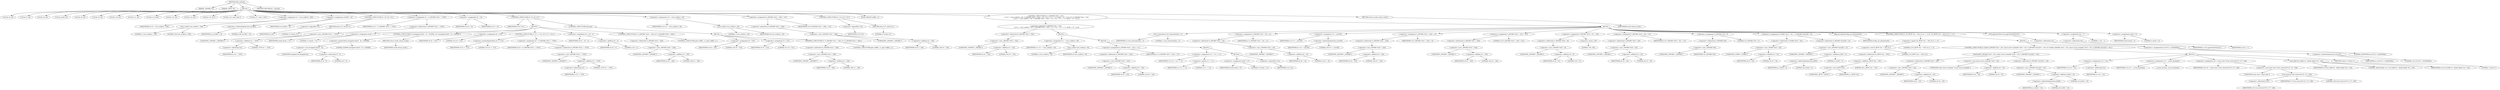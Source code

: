 digraph tftp_connect {  
"1000115" [label = "(METHOD,tftp_connect)" ]
"1000116" [label = "(PARAM,_DWORD *a1)" ]
"1000117" [label = "(PARAM,_BYTE *a2)" ]
"1000118" [label = "(BLOCK,,)" ]
"1000119" [label = "(LOCAL,v4: int)" ]
"1000120" [label = "(LOCAL,v5: int)" ]
"1000121" [label = "(LOCAL,v6: int)" ]
"1000122" [label = "(LOCAL,result: int)" ]
"1000123" [label = "(LOCAL,v8: int)" ]
"1000124" [label = "(LOCAL,v9: int)" ]
"1000125" [label = "(LOCAL,v10: int)" ]
"1000126" [label = "(LOCAL,v11: int)" ]
"1000127" [label = "(LOCAL,v12: bool)" ]
"1000128" [label = "(LOCAL,v13: int)" ]
"1000129" [label = "(LOCAL,v14: int)" ]
"1000130" [label = "(LOCAL,v15: int *)" ]
"1000131" [label = "(LOCAL,v16: const char *)" ]
"1000132" [label = "(LOCAL,v17: char [ 128 ])" ]
"1000133" [label = "(<operator>.assignment,v4 = Curl_ccalloc(1, 336))" ]
"1000134" [label = "(IDENTIFIER,v4,v4 = Curl_ccalloc(1, 336))" ]
"1000135" [label = "(Curl_ccalloc,Curl_ccalloc(1, 336))" ]
"1000136" [label = "(LITERAL,1,Curl_ccalloc(1, 336))" ]
"1000137" [label = "(LITERAL,336,Curl_ccalloc(1, 336))" ]
"1000138" [label = "(<operator>.assignment,a1[188] = v4)" ]
"1000139" [label = "(<operator>.indirectIndexAccess,a1[188])" ]
"1000140" [label = "(IDENTIFIER,a1,a1[188] = v4)" ]
"1000141" [label = "(LITERAL,188,a1[188] = v4)" ]
"1000142" [label = "(IDENTIFIER,v4,a1[188] = v4)" ]
"1000143" [label = "(CONTROL_STRUCTURE,if ( !v4 ),if ( !v4 ))" ]
"1000144" [label = "(<operator>.logicalNot,!v4)" ]
"1000145" [label = "(IDENTIFIER,v4,!v4)" ]
"1000146" [label = "(RETURN,return 27;,return 27;)" ]
"1000147" [label = "(LITERAL,27,return 27;)" ]
"1000148" [label = "(<operator>.assignment,v5 = *(_DWORD *)(*a1 + 1576))" ]
"1000149" [label = "(IDENTIFIER,v5,v5 = *(_DWORD *)(*a1 + 1576))" ]
"1000150" [label = "(<operator>.indirection,*(_DWORD *)(*a1 + 1576))" ]
"1000151" [label = "(<operator>.cast,(_DWORD *)(*a1 + 1576))" ]
"1000152" [label = "(UNKNOWN,_DWORD *,_DWORD *)" ]
"1000153" [label = "(<operator>.addition,*a1 + 1576)" ]
"1000154" [label = "(<operator>.indirection,*a1)" ]
"1000155" [label = "(IDENTIFIER,a1,*a1 + 1576)" ]
"1000156" [label = "(LITERAL,1576,*a1 + 1576)" ]
"1000157" [label = "(<operator>.assignment,v6 = v4)" ]
"1000158" [label = "(IDENTIFIER,v6,v6 = v4)" ]
"1000159" [label = "(IDENTIFIER,v4,v6 = v4)" ]
"1000160" [label = "(CONTROL_STRUCTURE,if ( v5 ),if ( v5 ))" ]
"1000161" [label = "(IDENTIFIER,v5,if ( v5 ))" ]
"1000162" [label = "(BLOCK,,)" ]
"1000163" [label = "(<operator>.assignment,result = 71)" ]
"1000164" [label = "(IDENTIFIER,result,result = 71)" ]
"1000165" [label = "(LITERAL,71,result = 71)" ]
"1000166" [label = "(CONTROL_STRUCTURE,if ( (unsigned int)(v5 - 8) > 0xFFB0 ),if ( (unsigned int)(v5 - 8) > 0xFFB0 ))" ]
"1000167" [label = "(<operator>.greaterThan,(unsigned int)(v5 - 8) > 0xFFB0)" ]
"1000168" [label = "(<operator>.cast,(unsigned int)(v5 - 8))" ]
"1000169" [label = "(UNKNOWN,unsigned int,unsigned int)" ]
"1000170" [label = "(<operator>.subtraction,v5 - 8)" ]
"1000171" [label = "(IDENTIFIER,v5,v5 - 8)" ]
"1000172" [label = "(LITERAL,8,v5 - 8)" ]
"1000173" [label = "(LITERAL,0xFFB0,(unsigned int)(v5 - 8) > 0xFFB0)" ]
"1000174" [label = "(RETURN,return result;,return result;)" ]
"1000175" [label = "(IDENTIFIER,result,return result;)" ]
"1000176" [label = "(<operator>.assignment,v8 = 512)" ]
"1000177" [label = "(IDENTIFIER,v8,v8 = 512)" ]
"1000178" [label = "(LITERAL,512,v8 = 512)" ]
"1000179" [label = "(CONTROL_STRUCTURE,if ( v5 >= 513 ),if ( v5 >= 513 ))" ]
"1000180" [label = "(<operator>.greaterEqualsThan,v5 >= 513)" ]
"1000181" [label = "(IDENTIFIER,v5,v5 >= 513)" ]
"1000182" [label = "(LITERAL,513,v5 >= 513)" ]
"1000183" [label = "(<operator>.assignment,v8 = *(_DWORD *)(*a1 + 1576))" ]
"1000184" [label = "(IDENTIFIER,v8,v8 = *(_DWORD *)(*a1 + 1576))" ]
"1000185" [label = "(<operator>.indirection,*(_DWORD *)(*a1 + 1576))" ]
"1000186" [label = "(<operator>.cast,(_DWORD *)(*a1 + 1576))" ]
"1000187" [label = "(UNKNOWN,_DWORD *,_DWORD *)" ]
"1000188" [label = "(<operator>.addition,*a1 + 1576)" ]
"1000189" [label = "(<operator>.indirection,*a1)" ]
"1000190" [label = "(IDENTIFIER,a1,*a1 + 1576)" ]
"1000191" [label = "(LITERAL,1576,*a1 + 1576)" ]
"1000192" [label = "(<operator>.assignment,v9 = v8 + 4)" ]
"1000193" [label = "(IDENTIFIER,v9,v9 = v8 + 4)" ]
"1000194" [label = "(<operator>.addition,v8 + 4)" ]
"1000195" [label = "(IDENTIFIER,v8,v8 + 4)" ]
"1000196" [label = "(LITERAL,4,v8 + 4)" ]
"1000197" [label = "(CONTROL_STRUCTURE,if ( *(_DWORD *)(v6 + 328) ),if ( *(_DWORD *)(v6 + 328) ))" ]
"1000198" [label = "(<operator>.indirection,*(_DWORD *)(v6 + 328))" ]
"1000199" [label = "(<operator>.cast,(_DWORD *)(v6 + 328))" ]
"1000200" [label = "(UNKNOWN,_DWORD *,_DWORD *)" ]
"1000201" [label = "(<operator>.addition,v6 + 328)" ]
"1000202" [label = "(IDENTIFIER,v6,v6 + 328)" ]
"1000203" [label = "(LITERAL,328,v6 + 328)" ]
"1000204" [label = "(CONTROL_STRUCTURE,goto LABEL_11;,goto LABEL_11;)" ]
"1000205" [label = "(CONTROL_STRUCTURE,else,else)" ]
"1000206" [label = "(BLOCK,,)" ]
"1000207" [label = "(<operator>.assignment,v9 = 516)" ]
"1000208" [label = "(IDENTIFIER,v9,v9 = 516)" ]
"1000209" [label = "(LITERAL,516,v9 = 516)" ]
"1000210" [label = "(<operator>.assignment,v5 = 512)" ]
"1000211" [label = "(IDENTIFIER,v5,v5 = 512)" ]
"1000212" [label = "(LITERAL,512,v5 = 512)" ]
"1000213" [label = "(CONTROL_STRUCTURE,if ( *(_DWORD *)(v4 + 328) ),if ( *(_DWORD *)(v4 + 328) ))" ]
"1000214" [label = "(<operator>.indirection,*(_DWORD *)(v4 + 328))" ]
"1000215" [label = "(<operator>.cast,(_DWORD *)(v4 + 328))" ]
"1000216" [label = "(UNKNOWN,_DWORD *,_DWORD *)" ]
"1000217" [label = "(<operator>.addition,v4 + 328)" ]
"1000218" [label = "(IDENTIFIER,v4,v4 + 328)" ]
"1000219" [label = "(LITERAL,328,v4 + 328)" ]
"1000220" [label = "(CONTROL_STRUCTURE,goto LABEL_11;,goto LABEL_11;)" ]
"1000221" [label = "(<operator>.assignment,v10 = Curl_ccalloc(1, v9))" ]
"1000222" [label = "(IDENTIFIER,v10,v10 = Curl_ccalloc(1, v9))" ]
"1000223" [label = "(Curl_ccalloc,Curl_ccalloc(1, v9))" ]
"1000224" [label = "(LITERAL,1,Curl_ccalloc(1, v9))" ]
"1000225" [label = "(IDENTIFIER,v9,Curl_ccalloc(1, v9))" ]
"1000226" [label = "(<operator>.assignment,*(_DWORD *)(v6 + 328) = v10)" ]
"1000227" [label = "(<operator>.indirection,*(_DWORD *)(v6 + 328))" ]
"1000228" [label = "(<operator>.cast,(_DWORD *)(v6 + 328))" ]
"1000229" [label = "(UNKNOWN,_DWORD *,_DWORD *)" ]
"1000230" [label = "(<operator>.addition,v6 + 328)" ]
"1000231" [label = "(IDENTIFIER,v6,v6 + 328)" ]
"1000232" [label = "(LITERAL,328,v6 + 328)" ]
"1000233" [label = "(IDENTIFIER,v10,*(_DWORD *)(v6 + 328) = v10)" ]
"1000234" [label = "(CONTROL_STRUCTURE,if ( !v10 ),if ( !v10 ))" ]
"1000235" [label = "(<operator>.logicalNot,!v10)" ]
"1000236" [label = "(IDENTIFIER,v10,!v10)" ]
"1000237" [label = "(RETURN,return 27;,return 27;)" ]
"1000238" [label = "(LITERAL,27,return 27;)" ]
"1000239" [label = "(JUMP_TARGET,LABEL_11)" ]
"1000240" [label = "(CONTROL_STRUCTURE,if ( *(_DWORD *)(v6 + 332)\n    || (v11 = Curl_ccalloc(1, v9), *(_DWORD *)(v6 + 332) = v11, v12 = v11 == 0, result = 27, !v12) ),if ( *(_DWORD *)(v6 + 332)\n    || (v11 = Curl_ccalloc(1, v9), *(_DWORD *)(v6 + 332) = v11, v12 = v11 == 0, result = 27, !v12) ))" ]
"1000241" [label = "(<operator>.logicalOr,*(_DWORD *)(v6 + 332)\n    || (v11 = Curl_ccalloc(1, v9), *(_DWORD *)(v6 + 332) = v11, v12 = v11 == 0, result = 27, !v12))" ]
"1000242" [label = "(<operator>.indirection,*(_DWORD *)(v6 + 332))" ]
"1000243" [label = "(<operator>.cast,(_DWORD *)(v6 + 332))" ]
"1000244" [label = "(UNKNOWN,_DWORD *,_DWORD *)" ]
"1000245" [label = "(<operator>.addition,v6 + 332)" ]
"1000246" [label = "(IDENTIFIER,v6,v6 + 332)" ]
"1000247" [label = "(LITERAL,332,v6 + 332)" ]
"1000248" [label = "(BLOCK,,)" ]
"1000249" [label = "(<operator>.assignment,v11 = Curl_ccalloc(1, v9))" ]
"1000250" [label = "(IDENTIFIER,v11,v11 = Curl_ccalloc(1, v9))" ]
"1000251" [label = "(Curl_ccalloc,Curl_ccalloc(1, v9))" ]
"1000252" [label = "(LITERAL,1,Curl_ccalloc(1, v9))" ]
"1000253" [label = "(IDENTIFIER,v9,Curl_ccalloc(1, v9))" ]
"1000254" [label = "(BLOCK,,)" ]
"1000255" [label = "(<operator>.assignment,*(_DWORD *)(v6 + 332) = v11)" ]
"1000256" [label = "(<operator>.indirection,*(_DWORD *)(v6 + 332))" ]
"1000257" [label = "(<operator>.cast,(_DWORD *)(v6 + 332))" ]
"1000258" [label = "(UNKNOWN,_DWORD *,_DWORD *)" ]
"1000259" [label = "(<operator>.addition,v6 + 332)" ]
"1000260" [label = "(IDENTIFIER,v6,v6 + 332)" ]
"1000261" [label = "(LITERAL,332,v6 + 332)" ]
"1000262" [label = "(IDENTIFIER,v11,*(_DWORD *)(v6 + 332) = v11)" ]
"1000263" [label = "(BLOCK,,)" ]
"1000264" [label = "(<operator>.assignment,v12 = v11 == 0)" ]
"1000265" [label = "(IDENTIFIER,v12,v12 = v11 == 0)" ]
"1000266" [label = "(<operator>.equals,v11 == 0)" ]
"1000267" [label = "(IDENTIFIER,v11,v11 == 0)" ]
"1000268" [label = "(LITERAL,0,v11 == 0)" ]
"1000269" [label = "(BLOCK,,)" ]
"1000270" [label = "(<operator>.assignment,result = 27)" ]
"1000271" [label = "(IDENTIFIER,result,result = 27)" ]
"1000272" [label = "(LITERAL,27,result = 27)" ]
"1000273" [label = "(<operator>.logicalNot,!v12)" ]
"1000274" [label = "(IDENTIFIER,v12,!v12)" ]
"1000275" [label = "(BLOCK,,)" ]
"1000276" [label = "(Curl_conncontrol,Curl_conncontrol(a1, 1))" ]
"1000277" [label = "(IDENTIFIER,a1,Curl_conncontrol(a1, 1))" ]
"1000278" [label = "(LITERAL,1,Curl_conncontrol(a1, 1))" ]
"1000279" [label = "(<operator>.assignment,*(_DWORD *)(v6 + 16) = a1)" ]
"1000280" [label = "(<operator>.indirection,*(_DWORD *)(v6 + 16))" ]
"1000281" [label = "(<operator>.cast,(_DWORD *)(v6 + 16))" ]
"1000282" [label = "(UNKNOWN,_DWORD *,_DWORD *)" ]
"1000283" [label = "(<operator>.addition,v6 + 16)" ]
"1000284" [label = "(IDENTIFIER,v6,v6 + 16)" ]
"1000285" [label = "(LITERAL,16,v6 + 16)" ]
"1000286" [label = "(IDENTIFIER,a1,*(_DWORD *)(v6 + 16) = a1)" ]
"1000287" [label = "(<operator>.assignment,v13 = a1[105])" ]
"1000288" [label = "(IDENTIFIER,v13,v13 = a1[105])" ]
"1000289" [label = "(<operator>.indirectIndexAccess,a1[105])" ]
"1000290" [label = "(IDENTIFIER,a1,v13 = a1[105])" ]
"1000291" [label = "(LITERAL,105,v13 = a1[105])" ]
"1000292" [label = "(<operator>.assignment,*(_DWORD *)(v6 + 324) = v5)" ]
"1000293" [label = "(<operator>.indirection,*(_DWORD *)(v6 + 324))" ]
"1000294" [label = "(<operator>.cast,(_DWORD *)(v6 + 324))" ]
"1000295" [label = "(UNKNOWN,_DWORD *,_DWORD *)" ]
"1000296" [label = "(<operator>.addition,v6 + 324)" ]
"1000297" [label = "(IDENTIFIER,v6,v6 + 324)" ]
"1000298" [label = "(LITERAL,324,v6 + 324)" ]
"1000299" [label = "(IDENTIFIER,v5,*(_DWORD *)(v6 + 324) = v5)" ]
"1000300" [label = "(<operator>.assignment,*(_DWORD *)(v6 + 320) = 512)" ]
"1000301" [label = "(<operator>.indirection,*(_DWORD *)(v6 + 320))" ]
"1000302" [label = "(<operator>.cast,(_DWORD *)(v6 + 320))" ]
"1000303" [label = "(UNKNOWN,_DWORD *,_DWORD *)" ]
"1000304" [label = "(<operator>.addition,v6 + 320)" ]
"1000305" [label = "(IDENTIFIER,v6,v6 + 320)" ]
"1000306" [label = "(LITERAL,320,v6 + 320)" ]
"1000307" [label = "(LITERAL,512,*(_DWORD *)(v6 + 320) = 512)" ]
"1000308" [label = "(<operator>.assignment,*(_DWORD *)(v6 + 8) = -100)" ]
"1000309" [label = "(<operator>.indirection,*(_DWORD *)(v6 + 8))" ]
"1000310" [label = "(<operator>.cast,(_DWORD *)(v6 + 8))" ]
"1000311" [label = "(UNKNOWN,_DWORD *,_DWORD *)" ]
"1000312" [label = "(<operator>.addition,v6 + 8)" ]
"1000313" [label = "(IDENTIFIER,v6,v6 + 8)" ]
"1000314" [label = "(LITERAL,8,v6 + 8)" ]
"1000315" [label = "(<operator>.minus,-100)" ]
"1000316" [label = "(LITERAL,100,-100)" ]
"1000317" [label = "(<operator>.assignment,*(_DWORD *)(v6 + 20) = v13)" ]
"1000318" [label = "(<operator>.indirection,*(_DWORD *)(v6 + 20))" ]
"1000319" [label = "(<operator>.cast,(_DWORD *)(v6 + 20))" ]
"1000320" [label = "(UNKNOWN,_DWORD *,_DWORD *)" ]
"1000321" [label = "(<operator>.addition,v6 + 20)" ]
"1000322" [label = "(IDENTIFIER,v6,v6 + 20)" ]
"1000323" [label = "(LITERAL,20,v6 + 20)" ]
"1000324" [label = "(IDENTIFIER,v13,*(_DWORD *)(v6 + 20) = v13)" ]
"1000325" [label = "(<operator>.assignment,*(_DWORD *)v6 = 0)" ]
"1000326" [label = "(<operator>.indirection,*(_DWORD *)v6)" ]
"1000327" [label = "(<operator>.cast,(_DWORD *)v6)" ]
"1000328" [label = "(UNKNOWN,_DWORD *,_DWORD *)" ]
"1000329" [label = "(IDENTIFIER,v6,(_DWORD *)v6)" ]
"1000330" [label = "(LITERAL,0,*(_DWORD *)v6 = 0)" ]
"1000331" [label = "(<operator>.assignment,*(_WORD *)(v6 + 52) = *(_DWORD *)(a1[20] + 4))" ]
"1000332" [label = "(<operator>.indirection,*(_WORD *)(v6 + 52))" ]
"1000333" [label = "(<operator>.cast,(_WORD *)(v6 + 52))" ]
"1000334" [label = "(UNKNOWN,_WORD *,_WORD *)" ]
"1000335" [label = "(<operator>.addition,v6 + 52)" ]
"1000336" [label = "(IDENTIFIER,v6,v6 + 52)" ]
"1000337" [label = "(LITERAL,52,v6 + 52)" ]
"1000338" [label = "(<operator>.indirection,*(_DWORD *)(a1[20] + 4))" ]
"1000339" [label = "(<operator>.cast,(_DWORD *)(a1[20] + 4))" ]
"1000340" [label = "(UNKNOWN,_DWORD *,_DWORD *)" ]
"1000341" [label = "(<operator>.addition,a1[20] + 4)" ]
"1000342" [label = "(<operator>.indirectIndexAccess,a1[20])" ]
"1000343" [label = "(IDENTIFIER,a1,a1[20] + 4)" ]
"1000344" [label = "(LITERAL,20,a1[20] + 4)" ]
"1000345" [label = "(LITERAL,4,a1[20] + 4)" ]
"1000346" [label = "(tftp_set_timeouts,tftp_set_timeouts(v6))" ]
"1000347" [label = "(IDENTIFIER,v6,tftp_set_timeouts(v6))" ]
"1000348" [label = "(CONTROL_STRUCTURE,if ( (*((_BYTE *)a1 + 591) & 2) == 0 ),if ( (*((_BYTE *)a1 + 591) & 2) == 0 ))" ]
"1000349" [label = "(<operator>.equals,(*((_BYTE *)a1 + 591) & 2) == 0)" ]
"1000350" [label = "(<operator>.and,*((_BYTE *)a1 + 591) & 2)" ]
"1000351" [label = "(<operator>.indirection,*((_BYTE *)a1 + 591))" ]
"1000352" [label = "(<operator>.addition,(_BYTE *)a1 + 591)" ]
"1000353" [label = "(<operator>.cast,(_BYTE *)a1)" ]
"1000354" [label = "(UNKNOWN,_BYTE *,_BYTE *)" ]
"1000355" [label = "(IDENTIFIER,a1,(_BYTE *)a1)" ]
"1000356" [label = "(LITERAL,591,(_BYTE *)a1 + 591)" ]
"1000357" [label = "(LITERAL,2,*((_BYTE *)a1 + 591) & 2)" ]
"1000358" [label = "(LITERAL,0,(*((_BYTE *)a1 + 591) & 2) == 0)" ]
"1000359" [label = "(BLOCK,,)" ]
"1000360" [label = "(CONTROL_STRUCTURE,if ( bind(*(_DWORD *)(v6 + 20), (const struct sockaddr *)(v6 + 52), *(_DWORD *)(a1[20] + 16)) ),if ( bind(*(_DWORD *)(v6 + 20), (const struct sockaddr *)(v6 + 52), *(_DWORD *)(a1[20] + 16)) ))" ]
"1000361" [label = "(bind,bind(*(_DWORD *)(v6 + 20), (const struct sockaddr *)(v6 + 52), *(_DWORD *)(a1[20] + 16)))" ]
"1000362" [label = "(<operator>.indirection,*(_DWORD *)(v6 + 20))" ]
"1000363" [label = "(<operator>.cast,(_DWORD *)(v6 + 20))" ]
"1000364" [label = "(UNKNOWN,_DWORD *,_DWORD *)" ]
"1000365" [label = "(<operator>.addition,v6 + 20)" ]
"1000366" [label = "(IDENTIFIER,v6,v6 + 20)" ]
"1000367" [label = "(LITERAL,20,v6 + 20)" ]
"1000368" [label = "(<operator>.cast,(const struct sockaddr *)(v6 + 52))" ]
"1000369" [label = "(UNKNOWN,const struct sockaddr *,const struct sockaddr *)" ]
"1000370" [label = "(<operator>.addition,v6 + 52)" ]
"1000371" [label = "(IDENTIFIER,v6,v6 + 52)" ]
"1000372" [label = "(LITERAL,52,v6 + 52)" ]
"1000373" [label = "(<operator>.indirection,*(_DWORD *)(a1[20] + 16))" ]
"1000374" [label = "(<operator>.cast,(_DWORD *)(a1[20] + 16))" ]
"1000375" [label = "(UNKNOWN,_DWORD *,_DWORD *)" ]
"1000376" [label = "(<operator>.addition,a1[20] + 16)" ]
"1000377" [label = "(<operator>.indirectIndexAccess,a1[20])" ]
"1000378" [label = "(IDENTIFIER,a1,a1[20] + 16)" ]
"1000379" [label = "(LITERAL,20,a1[20] + 16)" ]
"1000380" [label = "(LITERAL,16,a1[20] + 16)" ]
"1000381" [label = "(BLOCK,,)" ]
"1000382" [label = "(<operator>.assignment,v14 = *a1)" ]
"1000383" [label = "(IDENTIFIER,v14,v14 = *a1)" ]
"1000384" [label = "(<operator>.indirection,*a1)" ]
"1000385" [label = "(IDENTIFIER,a1,v14 = *a1)" ]
"1000386" [label = "(<operator>.assignment,v15 = _errno_location())" ]
"1000387" [label = "(IDENTIFIER,v15,v15 = _errno_location())" ]
"1000388" [label = "(_errno_location,_errno_location())" ]
"1000389" [label = "(<operator>.assignment,v16 = (const char *)Curl_strerror(*v15, v17, 128))" ]
"1000390" [label = "(IDENTIFIER,v16,v16 = (const char *)Curl_strerror(*v15, v17, 128))" ]
"1000391" [label = "(<operator>.cast,(const char *)Curl_strerror(*v15, v17, 128))" ]
"1000392" [label = "(UNKNOWN,const char *,const char *)" ]
"1000393" [label = "(Curl_strerror,Curl_strerror(*v15, v17, 128))" ]
"1000394" [label = "(<operator>.indirection,*v15)" ]
"1000395" [label = "(IDENTIFIER,v15,Curl_strerror(*v15, v17, 128))" ]
"1000396" [label = "(IDENTIFIER,v17,Curl_strerror(*v15, v17, 128))" ]
"1000397" [label = "(LITERAL,128,Curl_strerror(*v15, v17, 128))" ]
"1000398" [label = "(Curl_failf,Curl_failf(v14, \"bind() failed; %s\", v16))" ]
"1000399" [label = "(IDENTIFIER,v14,Curl_failf(v14, \"bind() failed; %s\", v16))" ]
"1000400" [label = "(LITERAL,\"bind() failed; %s\",Curl_failf(v14, \"bind() failed; %s\", v16))" ]
"1000401" [label = "(IDENTIFIER,v16,Curl_failf(v14, \"bind() failed; %s\", v16))" ]
"1000402" [label = "(RETURN,return 7;,return 7;)" ]
"1000403" [label = "(LITERAL,7,return 7;)" ]
"1000404" [label = "(<operators>.assignmentOr,a1[147] |= 0x2000000u)" ]
"1000405" [label = "(<operator>.indirectIndexAccess,a1[147])" ]
"1000406" [label = "(IDENTIFIER,a1,a1[147] |= 0x2000000u)" ]
"1000407" [label = "(LITERAL,147,a1[147] |= 0x2000000u)" ]
"1000408" [label = "(LITERAL,0x2000000u,a1[147] |= 0x2000000u)" ]
"1000409" [label = "(Curl_pgrsStartNow,Curl_pgrsStartNow(*a1))" ]
"1000410" [label = "(<operator>.indirection,*a1)" ]
"1000411" [label = "(IDENTIFIER,a1,Curl_pgrsStartNow(*a1))" ]
"1000412" [label = "(<operator>.assignment,*a2 = 1)" ]
"1000413" [label = "(<operator>.indirection,*a2)" ]
"1000414" [label = "(IDENTIFIER,a2,*a2 = 1)" ]
"1000415" [label = "(LITERAL,1,*a2 = 1)" ]
"1000416" [label = "(<operator>.assignment,result = 0)" ]
"1000417" [label = "(IDENTIFIER,result,result = 0)" ]
"1000418" [label = "(LITERAL,0,result = 0)" ]
"1000419" [label = "(RETURN,return result;,return result;)" ]
"1000420" [label = "(IDENTIFIER,result,return result;)" ]
"1000421" [label = "(METHOD_RETURN,int __fastcall)" ]
  "1000115" -> "1000116" 
  "1000115" -> "1000117" 
  "1000115" -> "1000118" 
  "1000115" -> "1000421" 
  "1000118" -> "1000119" 
  "1000118" -> "1000120" 
  "1000118" -> "1000121" 
  "1000118" -> "1000122" 
  "1000118" -> "1000123" 
  "1000118" -> "1000124" 
  "1000118" -> "1000125" 
  "1000118" -> "1000126" 
  "1000118" -> "1000127" 
  "1000118" -> "1000128" 
  "1000118" -> "1000129" 
  "1000118" -> "1000130" 
  "1000118" -> "1000131" 
  "1000118" -> "1000132" 
  "1000118" -> "1000133" 
  "1000118" -> "1000138" 
  "1000118" -> "1000143" 
  "1000118" -> "1000148" 
  "1000118" -> "1000157" 
  "1000118" -> "1000160" 
  "1000118" -> "1000221" 
  "1000118" -> "1000226" 
  "1000118" -> "1000234" 
  "1000118" -> "1000239" 
  "1000118" -> "1000240" 
  "1000118" -> "1000419" 
  "1000133" -> "1000134" 
  "1000133" -> "1000135" 
  "1000135" -> "1000136" 
  "1000135" -> "1000137" 
  "1000138" -> "1000139" 
  "1000138" -> "1000142" 
  "1000139" -> "1000140" 
  "1000139" -> "1000141" 
  "1000143" -> "1000144" 
  "1000143" -> "1000146" 
  "1000144" -> "1000145" 
  "1000146" -> "1000147" 
  "1000148" -> "1000149" 
  "1000148" -> "1000150" 
  "1000150" -> "1000151" 
  "1000151" -> "1000152" 
  "1000151" -> "1000153" 
  "1000153" -> "1000154" 
  "1000153" -> "1000156" 
  "1000154" -> "1000155" 
  "1000157" -> "1000158" 
  "1000157" -> "1000159" 
  "1000160" -> "1000161" 
  "1000160" -> "1000162" 
  "1000160" -> "1000205" 
  "1000162" -> "1000163" 
  "1000162" -> "1000166" 
  "1000162" -> "1000176" 
  "1000162" -> "1000179" 
  "1000162" -> "1000192" 
  "1000162" -> "1000197" 
  "1000163" -> "1000164" 
  "1000163" -> "1000165" 
  "1000166" -> "1000167" 
  "1000166" -> "1000174" 
  "1000167" -> "1000168" 
  "1000167" -> "1000173" 
  "1000168" -> "1000169" 
  "1000168" -> "1000170" 
  "1000170" -> "1000171" 
  "1000170" -> "1000172" 
  "1000174" -> "1000175" 
  "1000176" -> "1000177" 
  "1000176" -> "1000178" 
  "1000179" -> "1000180" 
  "1000179" -> "1000183" 
  "1000180" -> "1000181" 
  "1000180" -> "1000182" 
  "1000183" -> "1000184" 
  "1000183" -> "1000185" 
  "1000185" -> "1000186" 
  "1000186" -> "1000187" 
  "1000186" -> "1000188" 
  "1000188" -> "1000189" 
  "1000188" -> "1000191" 
  "1000189" -> "1000190" 
  "1000192" -> "1000193" 
  "1000192" -> "1000194" 
  "1000194" -> "1000195" 
  "1000194" -> "1000196" 
  "1000197" -> "1000198" 
  "1000197" -> "1000204" 
  "1000198" -> "1000199" 
  "1000199" -> "1000200" 
  "1000199" -> "1000201" 
  "1000201" -> "1000202" 
  "1000201" -> "1000203" 
  "1000205" -> "1000206" 
  "1000206" -> "1000207" 
  "1000206" -> "1000210" 
  "1000206" -> "1000213" 
  "1000207" -> "1000208" 
  "1000207" -> "1000209" 
  "1000210" -> "1000211" 
  "1000210" -> "1000212" 
  "1000213" -> "1000214" 
  "1000213" -> "1000220" 
  "1000214" -> "1000215" 
  "1000215" -> "1000216" 
  "1000215" -> "1000217" 
  "1000217" -> "1000218" 
  "1000217" -> "1000219" 
  "1000221" -> "1000222" 
  "1000221" -> "1000223" 
  "1000223" -> "1000224" 
  "1000223" -> "1000225" 
  "1000226" -> "1000227" 
  "1000226" -> "1000233" 
  "1000227" -> "1000228" 
  "1000228" -> "1000229" 
  "1000228" -> "1000230" 
  "1000230" -> "1000231" 
  "1000230" -> "1000232" 
  "1000234" -> "1000235" 
  "1000234" -> "1000237" 
  "1000235" -> "1000236" 
  "1000237" -> "1000238" 
  "1000240" -> "1000241" 
  "1000240" -> "1000275" 
  "1000241" -> "1000242" 
  "1000241" -> "1000248" 
  "1000242" -> "1000243" 
  "1000243" -> "1000244" 
  "1000243" -> "1000245" 
  "1000245" -> "1000246" 
  "1000245" -> "1000247" 
  "1000248" -> "1000249" 
  "1000248" -> "1000254" 
  "1000249" -> "1000250" 
  "1000249" -> "1000251" 
  "1000251" -> "1000252" 
  "1000251" -> "1000253" 
  "1000254" -> "1000255" 
  "1000254" -> "1000263" 
  "1000255" -> "1000256" 
  "1000255" -> "1000262" 
  "1000256" -> "1000257" 
  "1000257" -> "1000258" 
  "1000257" -> "1000259" 
  "1000259" -> "1000260" 
  "1000259" -> "1000261" 
  "1000263" -> "1000264" 
  "1000263" -> "1000269" 
  "1000264" -> "1000265" 
  "1000264" -> "1000266" 
  "1000266" -> "1000267" 
  "1000266" -> "1000268" 
  "1000269" -> "1000270" 
  "1000269" -> "1000273" 
  "1000270" -> "1000271" 
  "1000270" -> "1000272" 
  "1000273" -> "1000274" 
  "1000275" -> "1000276" 
  "1000275" -> "1000279" 
  "1000275" -> "1000287" 
  "1000275" -> "1000292" 
  "1000275" -> "1000300" 
  "1000275" -> "1000308" 
  "1000275" -> "1000317" 
  "1000275" -> "1000325" 
  "1000275" -> "1000331" 
  "1000275" -> "1000346" 
  "1000275" -> "1000348" 
  "1000275" -> "1000409" 
  "1000275" -> "1000412" 
  "1000275" -> "1000416" 
  "1000276" -> "1000277" 
  "1000276" -> "1000278" 
  "1000279" -> "1000280" 
  "1000279" -> "1000286" 
  "1000280" -> "1000281" 
  "1000281" -> "1000282" 
  "1000281" -> "1000283" 
  "1000283" -> "1000284" 
  "1000283" -> "1000285" 
  "1000287" -> "1000288" 
  "1000287" -> "1000289" 
  "1000289" -> "1000290" 
  "1000289" -> "1000291" 
  "1000292" -> "1000293" 
  "1000292" -> "1000299" 
  "1000293" -> "1000294" 
  "1000294" -> "1000295" 
  "1000294" -> "1000296" 
  "1000296" -> "1000297" 
  "1000296" -> "1000298" 
  "1000300" -> "1000301" 
  "1000300" -> "1000307" 
  "1000301" -> "1000302" 
  "1000302" -> "1000303" 
  "1000302" -> "1000304" 
  "1000304" -> "1000305" 
  "1000304" -> "1000306" 
  "1000308" -> "1000309" 
  "1000308" -> "1000315" 
  "1000309" -> "1000310" 
  "1000310" -> "1000311" 
  "1000310" -> "1000312" 
  "1000312" -> "1000313" 
  "1000312" -> "1000314" 
  "1000315" -> "1000316" 
  "1000317" -> "1000318" 
  "1000317" -> "1000324" 
  "1000318" -> "1000319" 
  "1000319" -> "1000320" 
  "1000319" -> "1000321" 
  "1000321" -> "1000322" 
  "1000321" -> "1000323" 
  "1000325" -> "1000326" 
  "1000325" -> "1000330" 
  "1000326" -> "1000327" 
  "1000327" -> "1000328" 
  "1000327" -> "1000329" 
  "1000331" -> "1000332" 
  "1000331" -> "1000338" 
  "1000332" -> "1000333" 
  "1000333" -> "1000334" 
  "1000333" -> "1000335" 
  "1000335" -> "1000336" 
  "1000335" -> "1000337" 
  "1000338" -> "1000339" 
  "1000339" -> "1000340" 
  "1000339" -> "1000341" 
  "1000341" -> "1000342" 
  "1000341" -> "1000345" 
  "1000342" -> "1000343" 
  "1000342" -> "1000344" 
  "1000346" -> "1000347" 
  "1000348" -> "1000349" 
  "1000348" -> "1000359" 
  "1000349" -> "1000350" 
  "1000349" -> "1000358" 
  "1000350" -> "1000351" 
  "1000350" -> "1000357" 
  "1000351" -> "1000352" 
  "1000352" -> "1000353" 
  "1000352" -> "1000356" 
  "1000353" -> "1000354" 
  "1000353" -> "1000355" 
  "1000359" -> "1000360" 
  "1000359" -> "1000404" 
  "1000360" -> "1000361" 
  "1000360" -> "1000381" 
  "1000361" -> "1000362" 
  "1000361" -> "1000368" 
  "1000361" -> "1000373" 
  "1000362" -> "1000363" 
  "1000363" -> "1000364" 
  "1000363" -> "1000365" 
  "1000365" -> "1000366" 
  "1000365" -> "1000367" 
  "1000368" -> "1000369" 
  "1000368" -> "1000370" 
  "1000370" -> "1000371" 
  "1000370" -> "1000372" 
  "1000373" -> "1000374" 
  "1000374" -> "1000375" 
  "1000374" -> "1000376" 
  "1000376" -> "1000377" 
  "1000376" -> "1000380" 
  "1000377" -> "1000378" 
  "1000377" -> "1000379" 
  "1000381" -> "1000382" 
  "1000381" -> "1000386" 
  "1000381" -> "1000389" 
  "1000381" -> "1000398" 
  "1000381" -> "1000402" 
  "1000382" -> "1000383" 
  "1000382" -> "1000384" 
  "1000384" -> "1000385" 
  "1000386" -> "1000387" 
  "1000386" -> "1000388" 
  "1000389" -> "1000390" 
  "1000389" -> "1000391" 
  "1000391" -> "1000392" 
  "1000391" -> "1000393" 
  "1000393" -> "1000394" 
  "1000393" -> "1000396" 
  "1000393" -> "1000397" 
  "1000394" -> "1000395" 
  "1000398" -> "1000399" 
  "1000398" -> "1000400" 
  "1000398" -> "1000401" 
  "1000402" -> "1000403" 
  "1000404" -> "1000405" 
  "1000404" -> "1000408" 
  "1000405" -> "1000406" 
  "1000405" -> "1000407" 
  "1000409" -> "1000410" 
  "1000410" -> "1000411" 
  "1000412" -> "1000413" 
  "1000412" -> "1000415" 
  "1000413" -> "1000414" 
  "1000416" -> "1000417" 
  "1000416" -> "1000418" 
  "1000419" -> "1000420" 
}
